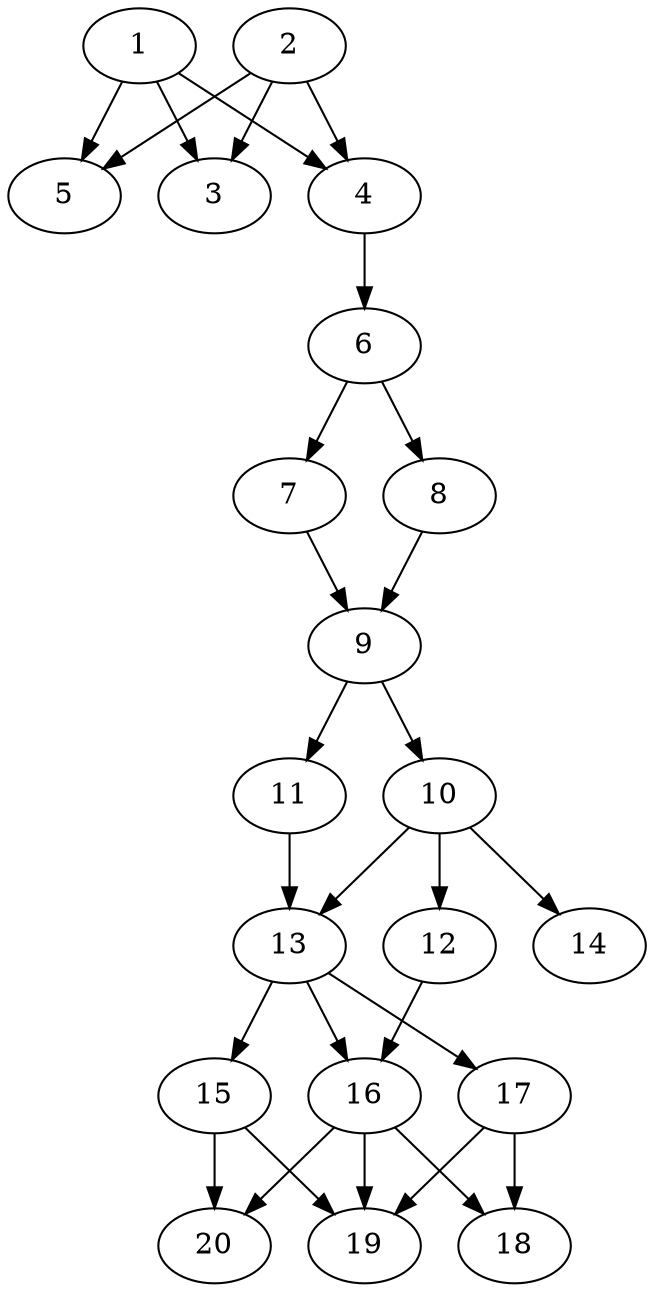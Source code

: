 // DAG automatically generated by daggen at Sat Jul 27 15:36:52 2019
// ./daggen --dot -n 20 --ccr 0.4 --fat 0.4 --regular 0.5 --density 0.8 --mindata 5242880 --maxdata 52428800 
digraph G {
  1 [size="106851840", alpha="0.17", expect_size="42740736"] 
  1 -> 3 [size ="42740736"]
  1 -> 4 [size ="42740736"]
  1 -> 5 [size ="42740736"]
  2 [size="61173760", alpha="0.05", expect_size="24469504"] 
  2 -> 3 [size ="24469504"]
  2 -> 4 [size ="24469504"]
  2 -> 5 [size ="24469504"]
  3 [size="95971840", alpha="0.08", expect_size="38388736"] 
  4 [size="23482880", alpha="0.13", expect_size="9393152"] 
  4 -> 6 [size ="9393152"]
  5 [size="72248320", alpha="0.20", expect_size="28899328"] 
  6 [size="104898560", alpha="0.15", expect_size="41959424"] 
  6 -> 7 [size ="41959424"]
  6 -> 8 [size ="41959424"]
  7 [size="104936960", alpha="0.10", expect_size="41974784"] 
  7 -> 9 [size ="41974784"]
  8 [size="85457920", alpha="0.04", expect_size="34183168"] 
  8 -> 9 [size ="34183168"]
  9 [size="96788480", alpha="0.07", expect_size="38715392"] 
  9 -> 10 [size ="38715392"]
  9 -> 11 [size ="38715392"]
  10 [size="120235520", alpha="0.02", expect_size="48094208"] 
  10 -> 12 [size ="48094208"]
  10 -> 13 [size ="48094208"]
  10 -> 14 [size ="48094208"]
  11 [size="106536960", alpha="0.17", expect_size="42614784"] 
  11 -> 13 [size ="42614784"]
  12 [size="86673920", alpha="0.07", expect_size="34669568"] 
  12 -> 16 [size ="34669568"]
  13 [size="114626560", alpha="0.03", expect_size="45850624"] 
  13 -> 15 [size ="45850624"]
  13 -> 16 [size ="45850624"]
  13 -> 17 [size ="45850624"]
  14 [size="41141760", alpha="0.17", expect_size="16456704"] 
  15 [size="116710400", alpha="0.18", expect_size="46684160"] 
  15 -> 19 [size ="46684160"]
  15 -> 20 [size ="46684160"]
  16 [size="115371520", alpha="0.01", expect_size="46148608"] 
  16 -> 18 [size ="46148608"]
  16 -> 19 [size ="46148608"]
  16 -> 20 [size ="46148608"]
  17 [size="83957760", alpha="0.02", expect_size="33583104"] 
  17 -> 18 [size ="33583104"]
  17 -> 19 [size ="33583104"]
  18 [size="22215680", alpha="0.12", expect_size="8886272"] 
  19 [size="48322560", alpha="0.05", expect_size="19329024"] 
  20 [size="90232320", alpha="0.15", expect_size="36092928"] 
}
